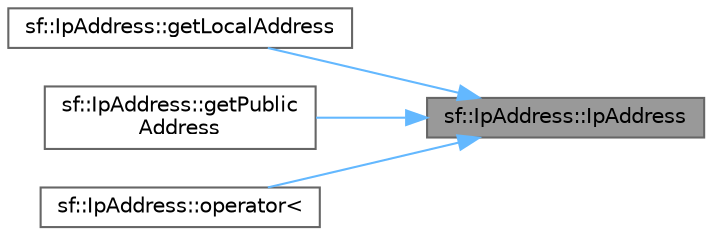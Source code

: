 digraph "sf::IpAddress::IpAddress"
{
 // LATEX_PDF_SIZE
  bgcolor="transparent";
  edge [fontname=Helvetica,fontsize=10,labelfontname=Helvetica,labelfontsize=10];
  node [fontname=Helvetica,fontsize=10,shape=box,height=0.2,width=0.4];
  rankdir="RL";
  Node1 [id="Node000001",label="sf::IpAddress::IpAddress",height=0.2,width=0.4,color="gray40", fillcolor="grey60", style="filled", fontcolor="black",tooltip="Default constructor."];
  Node1 -> Node2 [id="edge1_Node000001_Node000002",dir="back",color="steelblue1",style="solid",tooltip=" "];
  Node2 [id="Node000002",label="sf::IpAddress::getLocalAddress",height=0.2,width=0.4,color="grey40", fillcolor="white", style="filled",URL="$classsf_1_1_ip_address.html#a4c31622ad87edca48adbb8e8ed00ee4a",tooltip="Get the computer's local address."];
  Node1 -> Node3 [id="edge2_Node000001_Node000003",dir="back",color="steelblue1",style="solid",tooltip=" "];
  Node3 [id="Node000003",label="sf::IpAddress::getPublic\lAddress",height=0.2,width=0.4,color="grey40", fillcolor="white", style="filled",URL="$classsf_1_1_ip_address.html#a5c5cbf67e4aacf23c24f2ad991df4c55",tooltip="Get the computer's public address."];
  Node1 -> Node4 [id="edge3_Node000001_Node000004",dir="back",color="steelblue1",style="solid",tooltip=" "];
  Node4 [id="Node000004",label="sf::IpAddress::operator\<",height=0.2,width=0.4,color="grey40", fillcolor="white", style="filled",URL="$classsf_1_1_ip_address.html#a1c4ae6b26e9df765ca57d2715e9a7885",tooltip="Overload of < operator to compare two IP addresses."];
}
